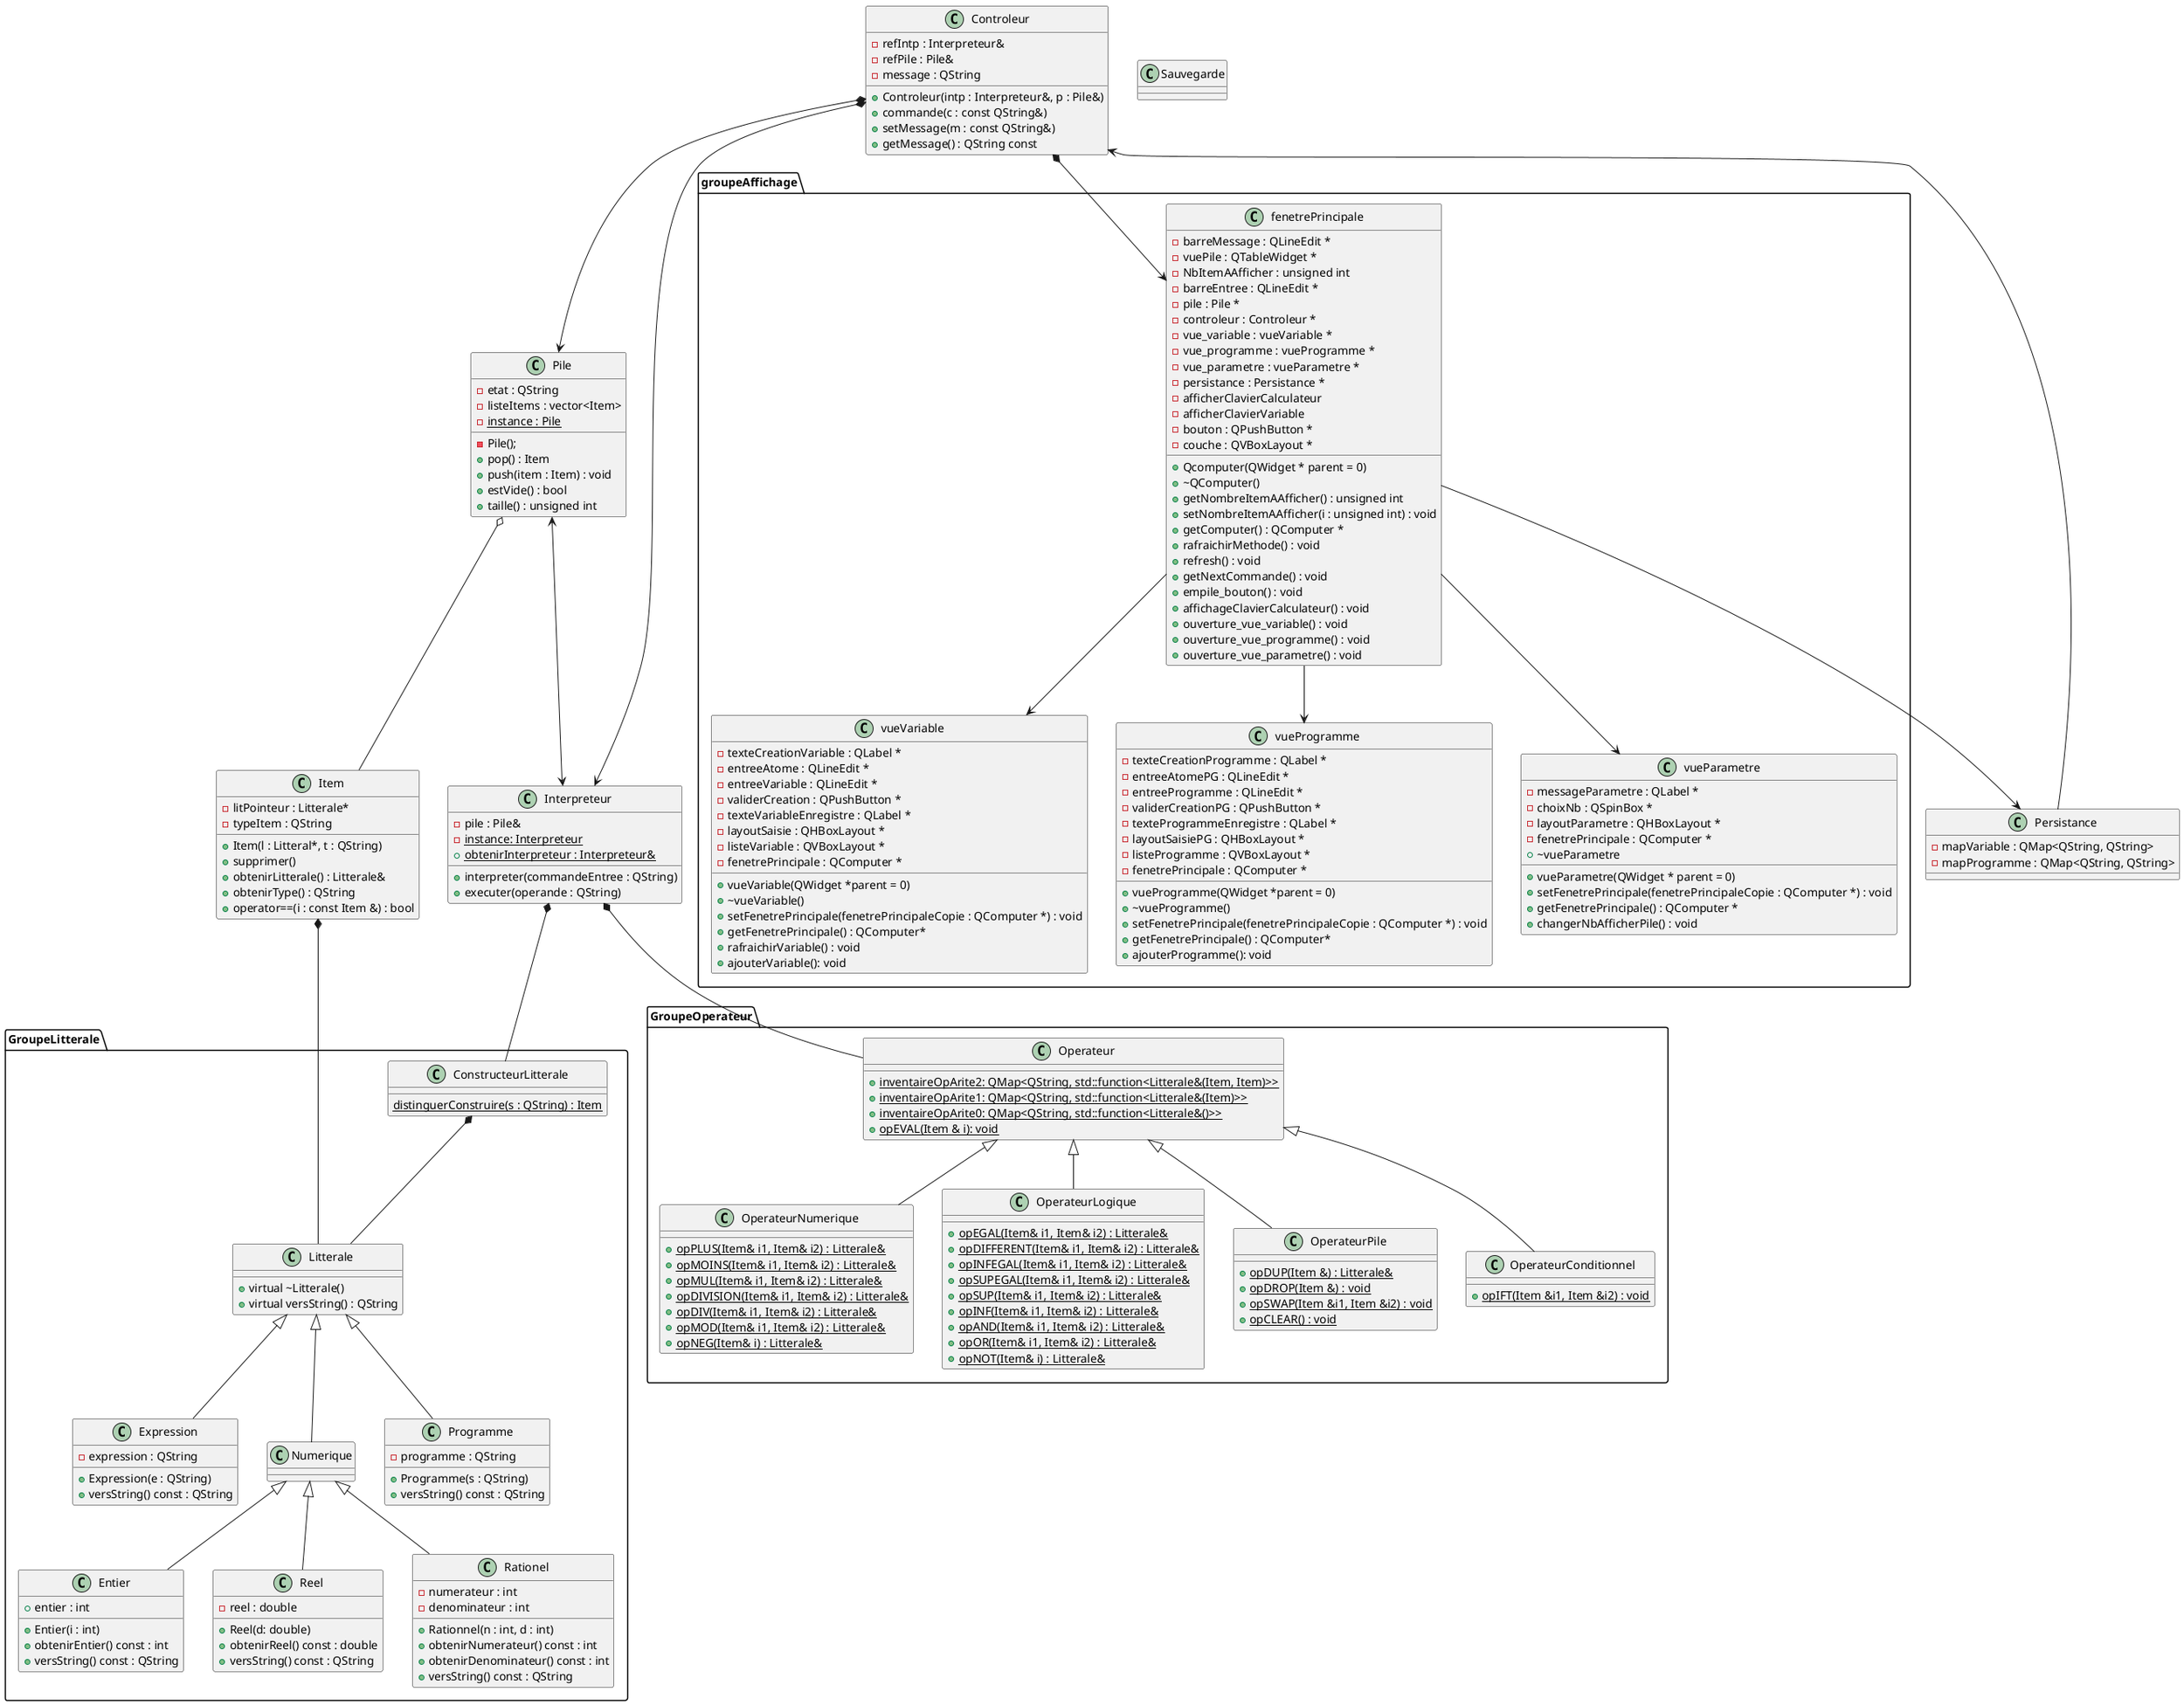 @startuml

package "GroupeLitterale" {


    Class ConstructeurLitterale{
    {static} distinguerConstruire(s : QString) : Item
    }

    Class Litterale {
         +virtual ~Litterale() 
        +virtual versString() : QString
    }



    Class Entier{
        +entier : int
        +Entier(i : int)
        +obtenirEntier() const : int
        +versString() const : QString
    }

    Class Reel{
        -reel : double
        +Reel(d: double)
        +obtenirReel() const : double
        +versString() const : QString
        }

    Class Rationel{
        -numerateur : int
        -denominateur : int
        +Rationnel(n : int, d : int)
        +obtenirNumerateur() const : int
        +obtenirDenominateur() const : int
        +versString() const : QString
        }

    Class Expression{
        -expression : QString
        +Expression(e : QString)
        +versString() const : QString
    }

    Class Numerique{

        }

    Class Programme{
        -programme : QString
        +Programme(s : QString)
        +versString() const : QString
    }

}

Class Item{
    -litPointeur : Litterale*
    -typeItem : QString
    +Item(l : Litteral*, t : QString)
    +supprimer()
    +obtenirLitterale() : Litterale&
    +obtenirType() : QString
    +operator==(i : const Item &) : bool
}

package "GroupeOperateur" {

Class Operateur{
    +{static} inventaireOpArite2: QMap<QString, std::function<Litterale&(Item, Item)>>
    +{static} inventaireOpArite1: QMap<QString, std::function<Litterale&(Item)>>
    +{static} inventaireOpArite0: QMap<QString, std::function<Litterale&()>>
    +{static}opEVAL(Item & i): void
}

Class OperateurNumerique {
    +{static}opPLUS(Item& i1, Item& i2) : Litterale&
    +{static}opMOINS(Item& i1, Item& i2) : Litterale&
    +{static}opMUL(Item& i1, Item& i2) : Litterale&
    +{static}opDIVISION(Item& i1, Item& i2) : Litterale&
    +{static}opDIV(Item& i1, Item& i2) : Litterale&
    +{static}opMOD(Item& i1, Item& i2) : Litterale&
    +{static}opNEG(Item& i) : Litterale&
}

Class OperateurLogique {
    +{static}opEGAL(Item& i1, Item& i2) : Litterale&
    +{static}opDIFFERENT(Item& i1, Item& i2) : Litterale&
    +{static}opINFEGAL(Item& i1, Item& i2) : Litterale&
    +{static}opSUPEGAL(Item& i1, Item& i2) : Litterale&
    +{static}opSUP(Item& i1, Item& i2) : Litterale&
    +{static}opINF(Item& i1, Item& i2) : Litterale&
    +{static}opAND(Item& i1, Item& i2) : Litterale&
    +{static}opOR(Item& i1, Item& i2) : Litterale&
    +{static}opNOT(Item& i) : Litterale&


}

Class OperateurPile {
    +{static}opDUP(Item &) : Litterale&
    +{static}opDROP(Item &) : void
    +{static}opSWAP(Item &i1, Item &i2) : void
    +{static}opCLEAR() : void
}

Class OperateurConditionnel {
    +{static}opIFT(Item &i1, Item &i2) : void
}



}

Class Interpreteur{
    -pile : Pile&
    -{static} instance: Interpreteur
    +interpreter(commandeEntree : QString)
    +executer(operande : QString)
    +{static} obtenirInterpreteur : Interpreteur&
}


Class Pile{
    -etat : QString
    -listeItems : vector<Item>
    -{static} instance : Pile
    -Pile();
    +pop() : Item
    +push(item : Item) : void
    +estVide() : bool
    +taille() : unsigned int



}



Class Controleur{
    -refIntp : Interpreteur&
    -refPile : Pile&
    -message : QString
    +Controleur(intp : Interpreteur&, p : Pile&)
    +commande(c : const QString&)
    +setMessage(m : const QString&)
    +getMessage() : QString const
}

Class Persistance{
    -mapVariable : QMap<QString, QString>
    -mapProgramme : QMap<QString, QString>
}

package "groupeAffichage" {

    Class fenetrePrincipale{
        -barreMessage : QLineEdit *
        -vuePile : QTableWidget *
        -NbItemAAfficher : unsigned int 
	    -barreEntree : QLineEdit *
	    -pile : Pile *
	    -controleur : Controleur *
        -vue_variable : vueVariable *
        -vue_programme : vueProgramme *
        -vue_parametre : vueParametre *
        -persistance : Persistance *
        -afficherClavierCalculateur
        -afficherClavierVariable
        -bouton : QPushButton *
        -couche : QVBoxLayout *
	    +Qcomputer(QWidget * parent = 0)
	    +~QComputer()
        +getNombreItemAAfficher() : unsigned int
        +setNombreItemAAfficher(i : unsigned int) : void
        +getComputer() : QComputer *
        +rafraichirMethode() : void
        +refresh() : void
	    +getNextCommande() : void
        +empile_bouton() : void
        +affichageClavierCalculateur() : void
        +ouverture_vue_variable() : void
        +ouverture_vue_programme() : void
        +ouverture_vue_parametre() : void
    }

    Class vueVariable{
        -texteCreationVariable : QLabel *
        -entreeAtome : QLineEdit *
        -entreeVariable : QLineEdit *
        -validerCreation : QPushButton *
        -texteVariableEnregistre : QLabel *
        -layoutSaisie : QHBoxLayout *
        -listeVariable : QVBoxLayout *
        -fenetrePrincipale : QComputer *
        +vueVariable(QWidget *parent = 0)
        +~vueVariable()
        +setFenetrePrincipale(fenetrePrincipaleCopie : QComputer *) : void
        +getFenetrePrincipale() : QComputer*
        +rafraichirVariable() : void
        +ajouterVariable(): void
    }
    Class vueProgramme{
        -texteCreationProgramme : QLabel *
        -entreeAtomePG : QLineEdit *
        -entreeProgramme : QLineEdit *
        -validerCreationPG : QPushButton *
        -texteProgrammeEnregistre : QLabel *
        -layoutSaisiePG : QHBoxLayout *
        -listeProgramme : QVBoxLayout *
        -fenetrePrincipale : QComputer *
        +vueProgramme(QWidget *parent = 0)
        +~vueProgramme()
        +setFenetrePrincipale(fenetrePrincipaleCopie : QComputer *) : void
        +getFenetrePrincipale() : QComputer*
        +ajouterProgramme(): void
    }
    Class vueParametre{
        -messageParametre : QLabel *
        -choixNb : QSpinBox *
        -layoutParametre : QHBoxLayout *
        -fenetrePrincipale : QComputer *
        +vueParametre(QWidget * parent = 0)
        +~vueParametre
        +setFenetrePrincipale(fenetrePrincipaleCopie : QComputer *) : void
        +getFenetrePrincipale() : QComputer *
        +changerNbAfficherPile() : void

    }

}

Class Sauvegarde {

}


Litterale <|-- Numerique
Numerique <|-- Reel
Numerique <|-- Rationel
Numerique <|-- Entier
Litterale <|-- Expression
Litterale <|-- Programme


Operateur <|-- OperateurNumerique
Operateur <|-- OperateurLogique
Operateur <|-- OperateurPile
Operateur <|-- OperateurConditionnel 

ConstructeurLitterale *-- Litterale
Interpreteur *-- Operateur
Interpreteur *-- ConstructeurLitterale
Item *-- Litterale
Pile o-- Item
Pile <--> Interpreteur
fenetrePrincipale --> Persistance
Controleur *--> Interpreteur
Controleur *--> Pile
Controleur <-- Persistance
Controleur *--> fenetrePrincipale
fenetrePrincipale --> vueVariable
fenetrePrincipale --> vueProgramme
fenetrePrincipale --> vueParametre

@enduml
